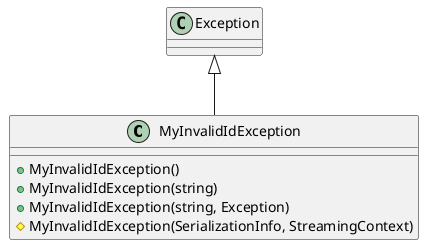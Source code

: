 @startuml
class MyInvalidIdException {
    + MyInvalidIdException()
    + MyInvalidIdException(string)
    + MyInvalidIdException(string, Exception)
    # MyInvalidIdException(SerializationInfo, StreamingContext)
}
Exception <|-- MyInvalidIdException
@enduml
